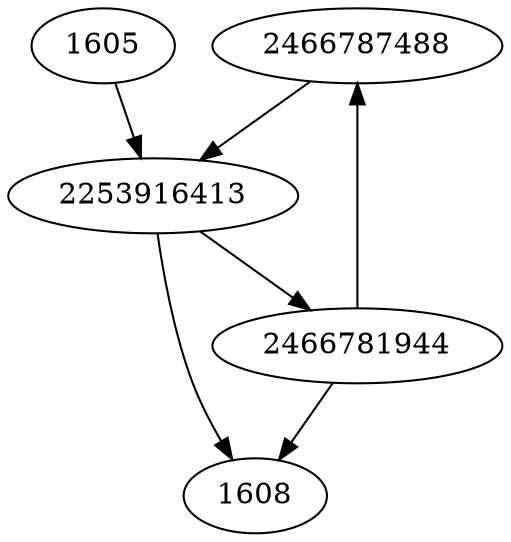 strict digraph  {
2466787488;
1605;
1608;
2466781944;
2253916413;
2466787488 -> 2253916413;
1605 -> 2253916413;
2466781944 -> 2466787488;
2466781944 -> 1608;
2253916413 -> 2466781944;
2253916413 -> 1608;
}
